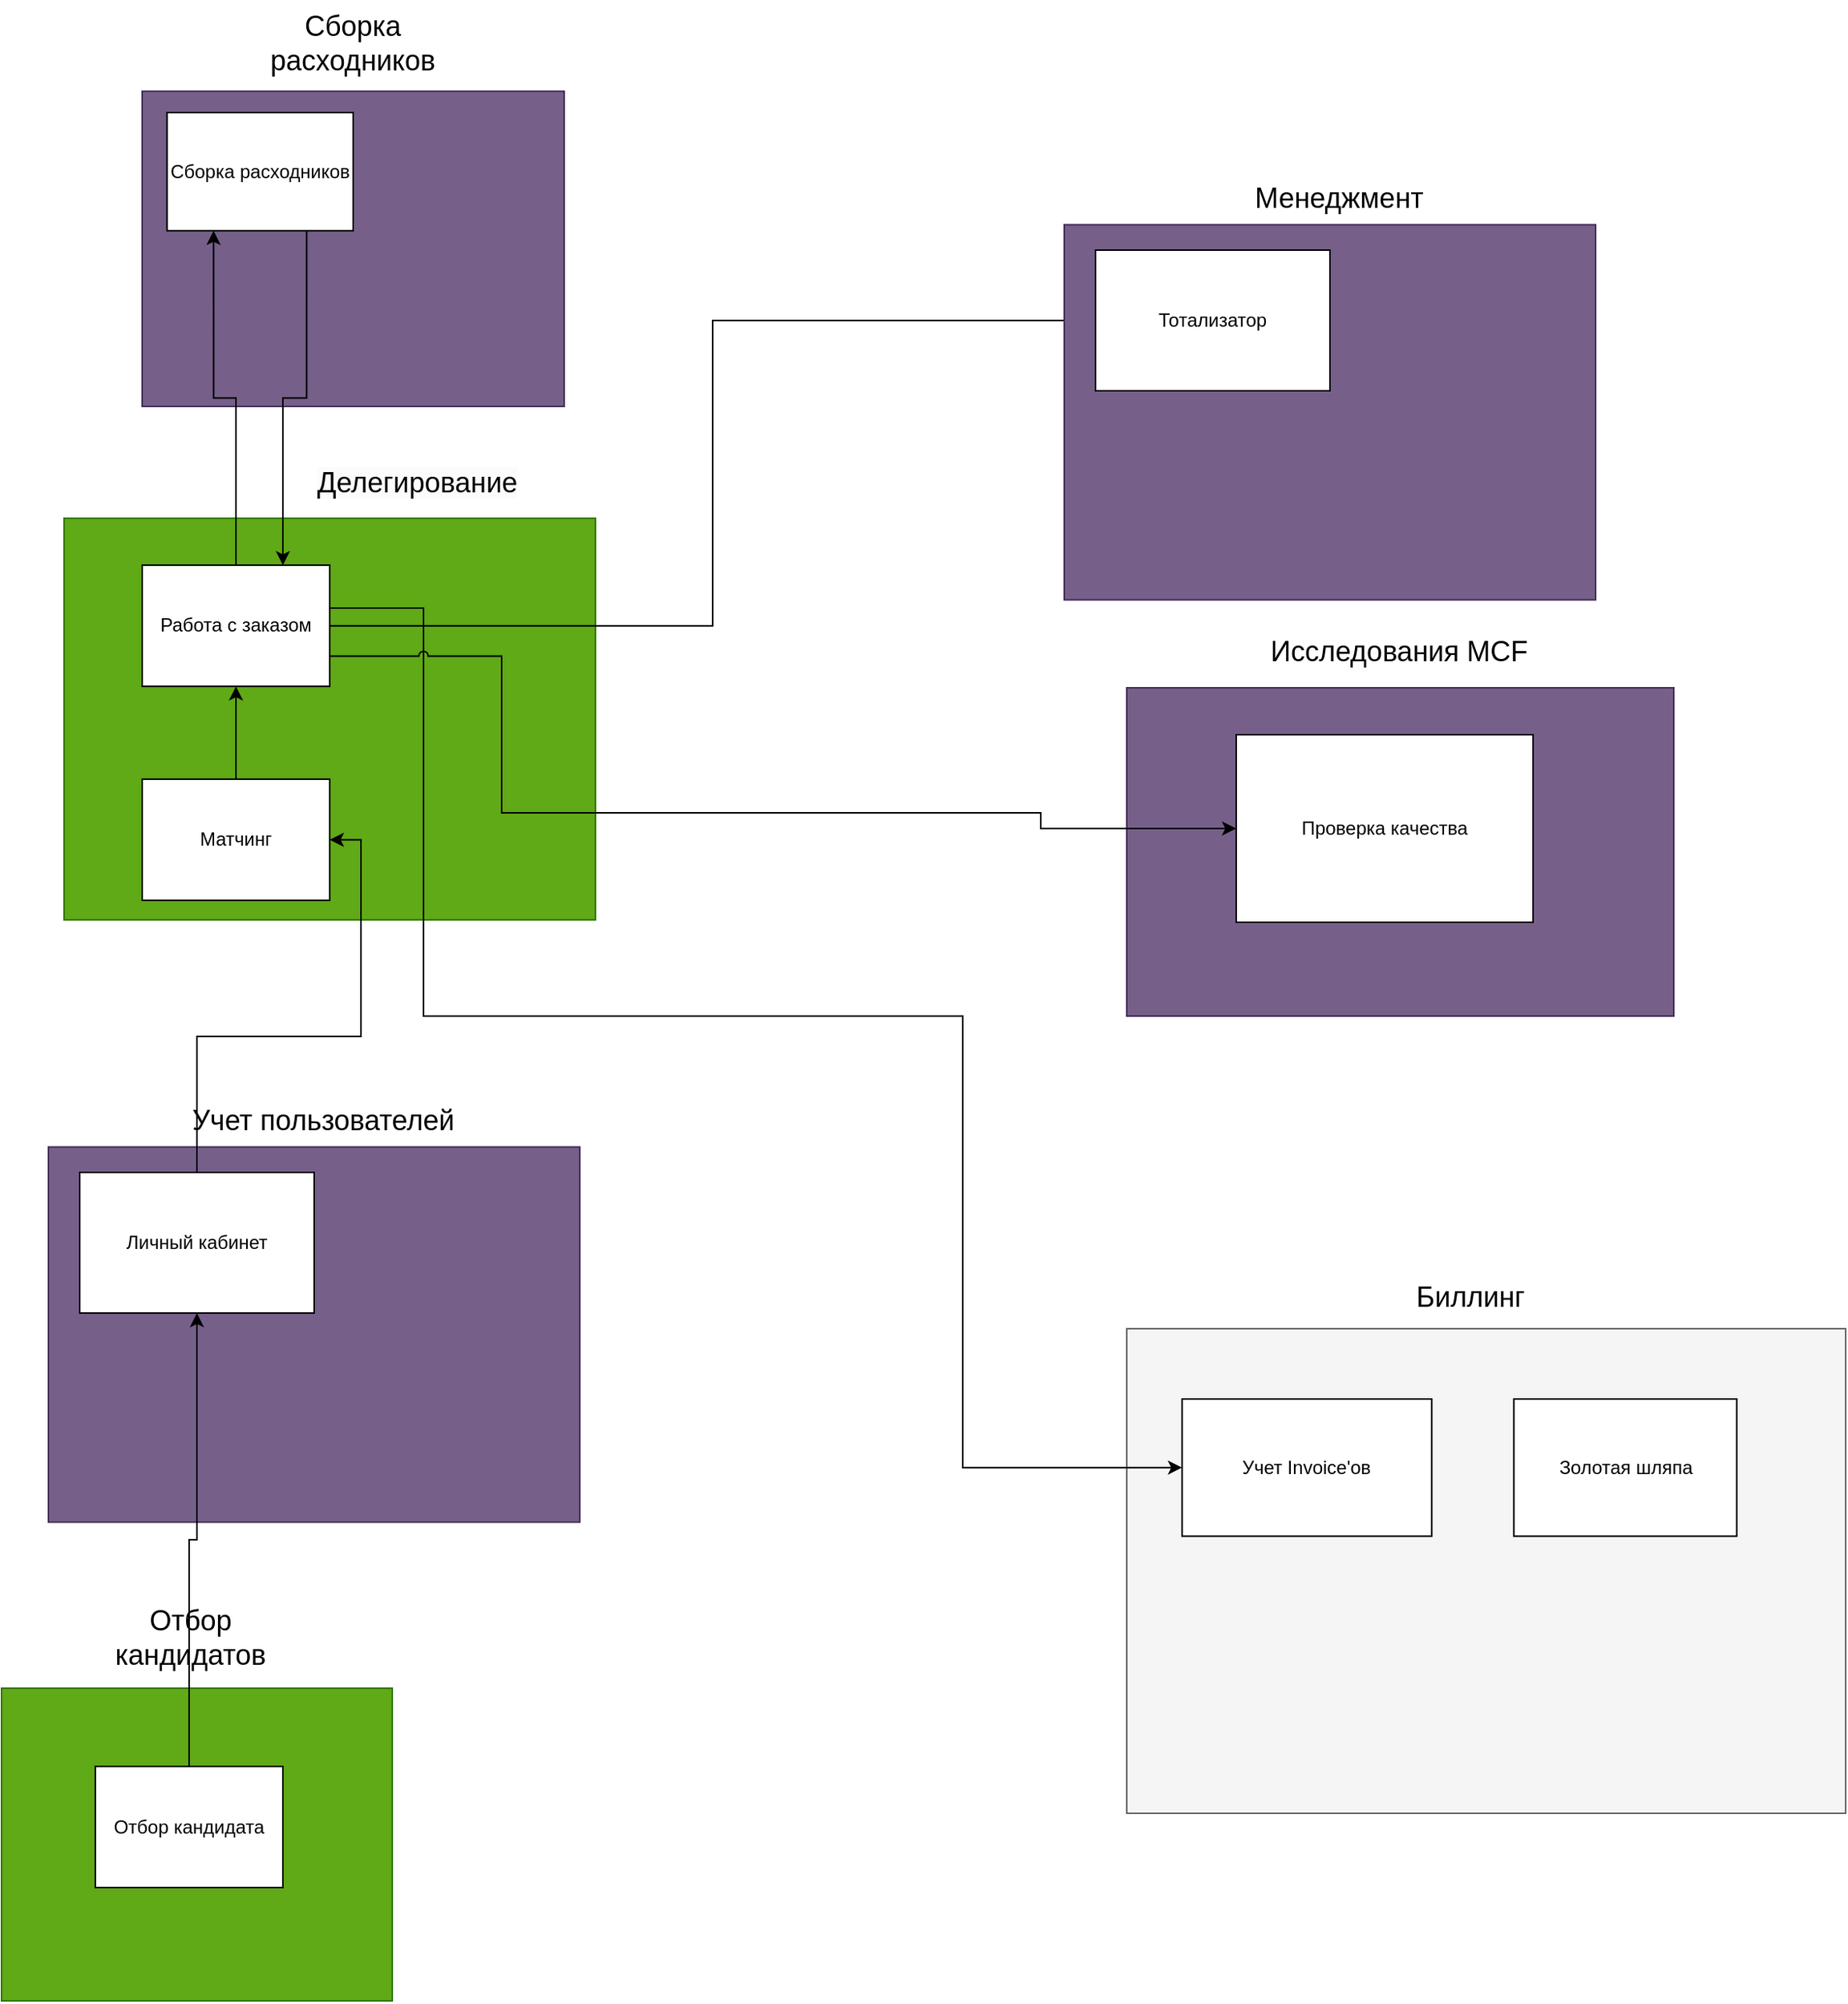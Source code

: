 <mxfile version="24.5.3" type="device">
  <diagram name="Страница — 1" id="Zc2yY11E-ccyxFnz9RTR">
    <mxGraphModel dx="1727" dy="2179" grid="1" gridSize="10" guides="1" tooltips="1" connect="1" arrows="1" fold="1" page="1" pageScale="1" pageWidth="827" pageHeight="1169" math="0" shadow="0">
      <root>
        <mxCell id="0" />
        <mxCell id="1" parent="0" />
        <mxCell id="8YZfJqF4j4Fao6fswQxL-2" value="" style="rounded=0;whiteSpace=wrap;html=1;fillColor=#60a917;strokeColor=#2D7600;fontColor=#ffffff;" vertex="1" parent="1">
          <mxGeometry x="100" y="-148.43" width="340" height="256.88" as="geometry" />
        </mxCell>
        <mxCell id="8YZfJqF4j4Fao6fswQxL-7" value="" style="group" vertex="1" connectable="0" parent="1">
          <mxGeometry x="770" y="300" width="460" height="390" as="geometry" />
        </mxCell>
        <mxCell id="8YZfJqF4j4Fao6fswQxL-4" value="" style="rounded=0;whiteSpace=wrap;html=1;fillColor=#f5f5f5;strokeColor=#666666;fontColor=#333333;" vertex="1" parent="8YZfJqF4j4Fao6fswQxL-7">
          <mxGeometry x="10" y="70" width="460" height="310" as="geometry" />
        </mxCell>
        <mxCell id="8YZfJqF4j4Fao6fswQxL-5" value="Учет Invoice&#39;ов" style="rounded=0;whiteSpace=wrap;html=1;" vertex="1" parent="8YZfJqF4j4Fao6fswQxL-7">
          <mxGeometry x="45.387" y="115.004" width="159.764" height="87.723" as="geometry" />
        </mxCell>
        <mxCell id="8YZfJqF4j4Fao6fswQxL-6" value="&lt;span style=&quot;font-size: 18px;&quot;&gt;Биллинг&lt;/span&gt;" style="text;html=1;align=center;verticalAlign=middle;whiteSpace=wrap;rounded=0;" vertex="1" parent="8YZfJqF4j4Fao6fswQxL-7">
          <mxGeometry x="118.108" width="223.784" height="100.0" as="geometry" />
        </mxCell>
        <mxCell id="8YZfJqF4j4Fao6fswQxL-39" value="Золотая шляпа" style="rounded=0;whiteSpace=wrap;html=1;" vertex="1" parent="8YZfJqF4j4Fao6fswQxL-7">
          <mxGeometry x="257.694" y="115.004" width="142.609" height="87.723" as="geometry" />
        </mxCell>
        <mxCell id="8YZfJqF4j4Fao6fswQxL-57" style="edgeStyle=orthogonalEdgeStyle;rounded=0;orthogonalLoop=1;jettySize=auto;html=1;exitX=1;exitY=0.5;exitDx=0;exitDy=0;entryX=0;entryY=0.5;entryDx=0;entryDy=0;" edge="1" parent="1" source="8YZfJqF4j4Fao6fswQxL-8" target="8YZfJqF4j4Fao6fswQxL-5">
          <mxGeometry relative="1" as="geometry">
            <Array as="points">
              <mxPoint x="270" y="-91" />
              <mxPoint x="330" y="-91" />
              <mxPoint x="330" y="170" />
              <mxPoint x="675" y="170" />
              <mxPoint x="675" y="459" />
            </Array>
          </mxGeometry>
        </mxCell>
        <mxCell id="8YZfJqF4j4Fao6fswQxL-60" style="edgeStyle=orthogonalEdgeStyle;rounded=0;orthogonalLoop=1;jettySize=auto;html=1;entryX=0;entryY=0.5;entryDx=0;entryDy=0;" edge="1" parent="1" source="8YZfJqF4j4Fao6fswQxL-8" target="8YZfJqF4j4Fao6fswQxL-26">
          <mxGeometry relative="1" as="geometry" />
        </mxCell>
        <mxCell id="8YZfJqF4j4Fao6fswQxL-8" value="Работа с заказом" style="rounded=0;whiteSpace=wrap;html=1;" vertex="1" parent="1">
          <mxGeometry x="150" y="-118.43" width="120" height="77.5" as="geometry" />
        </mxCell>
        <mxCell id="8YZfJqF4j4Fao6fswQxL-56" style="edgeStyle=orthogonalEdgeStyle;rounded=0;orthogonalLoop=1;jettySize=auto;html=1;exitX=0.5;exitY=0;exitDx=0;exitDy=0;entryX=0.5;entryY=1;entryDx=0;entryDy=0;" edge="1" parent="1" source="8YZfJqF4j4Fao6fswQxL-10" target="8YZfJqF4j4Fao6fswQxL-8">
          <mxGeometry relative="1" as="geometry" />
        </mxCell>
        <mxCell id="8YZfJqF4j4Fao6fswQxL-10" value="Матчинг" style="rounded=0;whiteSpace=wrap;html=1;" vertex="1" parent="1">
          <mxGeometry x="150" y="18.45" width="120" height="77.5" as="geometry" />
        </mxCell>
        <mxCell id="8YZfJqF4j4Fao6fswQxL-15" value="&lt;span style=&quot;color: rgb(0, 0, 0); font-family: Helvetica; font-size: 18px; font-style: normal; font-variant-ligatures: normal; font-variant-caps: normal; font-weight: 400; letter-spacing: normal; orphans: 2; text-align: center; text-indent: 0px; text-transform: none; widows: 2; word-spacing: 0px; -webkit-text-stroke-width: 0px; white-space: normal; background-color: rgb(251, 251, 251); text-decoration-thickness: initial; text-decoration-style: initial; text-decoration-color: initial; display: inline !important; float: none;&quot;&gt;Делегирование&lt;/span&gt;" style="text;whiteSpace=wrap;html=1;" vertex="1" parent="1">
          <mxGeometry x="260" y="-188.43" width="100" height="50" as="geometry" />
        </mxCell>
        <mxCell id="8YZfJqF4j4Fao6fswQxL-20" value="" style="group" vertex="1" connectable="0" parent="1">
          <mxGeometry x="60" y="540" width="250" height="260" as="geometry" />
        </mxCell>
        <mxCell id="8YZfJqF4j4Fao6fswQxL-18" value="" style="rounded=0;whiteSpace=wrap;html=1;fillColor=#60a917;strokeColor=#2D7600;fontColor=#ffffff;" vertex="1" parent="8YZfJqF4j4Fao6fswQxL-20">
          <mxGeometry y="60" width="250" height="200" as="geometry" />
        </mxCell>
        <mxCell id="8YZfJqF4j4Fao6fswQxL-9" value="Отбор кандидата" style="rounded=0;whiteSpace=wrap;html=1;" vertex="1" parent="8YZfJqF4j4Fao6fswQxL-20">
          <mxGeometry x="60" y="110" width="120" height="77.5" as="geometry" />
        </mxCell>
        <mxCell id="8YZfJqF4j4Fao6fswQxL-19" value="&lt;div style=&quot;text-align: center;&quot;&gt;&lt;span style=&quot;background-color: initial; font-size: 18px;&quot;&gt;Отбор кандидатов&lt;/span&gt;&lt;/div&gt;" style="text;whiteSpace=wrap;html=1;" vertex="1" parent="8YZfJqF4j4Fao6fswQxL-20">
          <mxGeometry x="70" width="100" height="50" as="geometry" />
        </mxCell>
        <mxCell id="8YZfJqF4j4Fao6fswQxL-27" value="" style="group" vertex="1" connectable="0" parent="1">
          <mxGeometry x="780" y="-80" width="350" height="250" as="geometry" />
        </mxCell>
        <mxCell id="8YZfJqF4j4Fao6fswQxL-22" value="" style="rounded=0;whiteSpace=wrap;html=1;fillColor=#76608a;strokeColor=#432D57;fontColor=#ffffff;" vertex="1" parent="8YZfJqF4j4Fao6fswQxL-27">
          <mxGeometry y="40" width="350" height="210" as="geometry" />
        </mxCell>
        <mxCell id="8YZfJqF4j4Fao6fswQxL-23" value="Проверка качества" style="rounded=0;whiteSpace=wrap;html=1;" vertex="1" parent="8YZfJqF4j4Fao6fswQxL-27">
          <mxGeometry x="70" y="70" width="190" height="120" as="geometry" />
        </mxCell>
        <mxCell id="8YZfJqF4j4Fao6fswQxL-24" value="&lt;div style=&quot;text-align: center;&quot;&gt;&lt;span style=&quot;background-color: initial; font-size: 18px;&quot;&gt;Исследования MCF&lt;/span&gt;&lt;/div&gt;" style="text;whiteSpace=wrap;html=1;" vertex="1" parent="8YZfJqF4j4Fao6fswQxL-27">
          <mxGeometry x="90" width="180" height="50" as="geometry" />
        </mxCell>
        <mxCell id="8YZfJqF4j4Fao6fswQxL-28" value="" style="group" vertex="1" connectable="0" parent="1">
          <mxGeometry x="740" y="-370" width="340" height="273.75" as="geometry" />
        </mxCell>
        <mxCell id="8YZfJqF4j4Fao6fswQxL-3" value="" style="rounded=0;whiteSpace=wrap;html=1;fillColor=#76608a;strokeColor=#432D57;fontColor=#ffffff;" vertex="1" parent="8YZfJqF4j4Fao6fswQxL-28">
          <mxGeometry y="33.75" width="340" height="240" as="geometry" />
        </mxCell>
        <mxCell id="8YZfJqF4j4Fao6fswQxL-16" value="&lt;div style=&quot;text-align: center;&quot;&gt;&lt;span style=&quot;font-size: 18px;&quot;&gt;Менеджмент&lt;/span&gt;&lt;/div&gt;" style="text;whiteSpace=wrap;html=1;" vertex="1" parent="8YZfJqF4j4Fao6fswQxL-28">
          <mxGeometry x="120" width="100" height="50" as="geometry" />
        </mxCell>
        <mxCell id="8YZfJqF4j4Fao6fswQxL-26" value="Тотализатор" style="rounded=0;whiteSpace=wrap;html=1;" vertex="1" parent="8YZfJqF4j4Fao6fswQxL-28">
          <mxGeometry x="20" y="50" width="150" height="90" as="geometry" />
        </mxCell>
        <mxCell id="8YZfJqF4j4Fao6fswQxL-29" value="" style="group" vertex="1" connectable="0" parent="1">
          <mxGeometry x="90" y="220" width="340" height="273.75" as="geometry" />
        </mxCell>
        <mxCell id="8YZfJqF4j4Fao6fswQxL-30" value="" style="rounded=0;whiteSpace=wrap;html=1;fillColor=#76608a;strokeColor=#432D57;fontColor=#ffffff;" vertex="1" parent="8YZfJqF4j4Fao6fswQxL-29">
          <mxGeometry y="33.75" width="340" height="240" as="geometry" />
        </mxCell>
        <mxCell id="8YZfJqF4j4Fao6fswQxL-31" value="&lt;div style=&quot;text-align: center;&quot;&gt;&lt;span style=&quot;font-size: 18px;&quot;&gt;Учет пользователей&lt;/span&gt;&lt;/div&gt;" style="text;whiteSpace=wrap;html=1;" vertex="1" parent="8YZfJqF4j4Fao6fswQxL-29">
          <mxGeometry x="90" width="180" height="50" as="geometry" />
        </mxCell>
        <mxCell id="8YZfJqF4j4Fao6fswQxL-32" value="Личный кабинет" style="rounded=0;whiteSpace=wrap;html=1;" vertex="1" parent="8YZfJqF4j4Fao6fswQxL-29">
          <mxGeometry x="20" y="50" width="150" height="90" as="geometry" />
        </mxCell>
        <mxCell id="8YZfJqF4j4Fao6fswQxL-53" style="edgeStyle=orthogonalEdgeStyle;rounded=0;orthogonalLoop=1;jettySize=auto;html=1;exitX=0.5;exitY=0;exitDx=0;exitDy=0;entryX=0.5;entryY=1;entryDx=0;entryDy=0;jumpStyle=arc;" edge="1" parent="1" source="8YZfJqF4j4Fao6fswQxL-9" target="8YZfJqF4j4Fao6fswQxL-32">
          <mxGeometry relative="1" as="geometry" />
        </mxCell>
        <mxCell id="8YZfJqF4j4Fao6fswQxL-55" style="edgeStyle=orthogonalEdgeStyle;rounded=0;orthogonalLoop=1;jettySize=auto;html=1;exitX=1;exitY=0.75;exitDx=0;exitDy=0;entryX=0;entryY=0.5;entryDx=0;entryDy=0;jumpStyle=arc;" edge="1" parent="1" source="8YZfJqF4j4Fao6fswQxL-8" target="8YZfJqF4j4Fao6fswQxL-23">
          <mxGeometry relative="1" as="geometry">
            <Array as="points">
              <mxPoint x="380" y="-60" />
              <mxPoint x="380" y="40" />
              <mxPoint x="725" y="40" />
              <mxPoint x="725" y="50" />
            </Array>
          </mxGeometry>
        </mxCell>
        <mxCell id="8YZfJqF4j4Fao6fswQxL-59" style="edgeStyle=orthogonalEdgeStyle;rounded=0;orthogonalLoop=1;jettySize=auto;html=1;entryX=1;entryY=0.5;entryDx=0;entryDy=0;" edge="1" parent="1" source="8YZfJqF4j4Fao6fswQxL-32" target="8YZfJqF4j4Fao6fswQxL-10">
          <mxGeometry relative="1" as="geometry" />
        </mxCell>
        <mxCell id="8YZfJqF4j4Fao6fswQxL-61" value="" style="group" vertex="1" connectable="0" parent="1">
          <mxGeometry x="150" y="-450" width="270" height="230" as="geometry" />
        </mxCell>
        <mxCell id="8YZfJqF4j4Fao6fswQxL-62" value="" style="rounded=0;whiteSpace=wrap;html=1;fillColor=#76608a;strokeColor=#432D57;fontColor=#ffffff;" vertex="1" parent="8YZfJqF4j4Fao6fswQxL-61">
          <mxGeometry y="28.356" width="270" height="201.644" as="geometry" />
        </mxCell>
        <mxCell id="8YZfJqF4j4Fao6fswQxL-64" value="Сборка расходников" style="rounded=0;whiteSpace=wrap;html=1;" vertex="1" parent="8YZfJqF4j4Fao6fswQxL-61">
          <mxGeometry x="15.882" y="42.009" width="119.118" height="75.616" as="geometry" />
        </mxCell>
        <mxCell id="8YZfJqF4j4Fao6fswQxL-63" value="&lt;div style=&quot;text-align: center;&quot;&gt;&lt;span style=&quot;font-size: 18px;&quot;&gt;Сборка расходников&lt;/span&gt;&lt;/div&gt;" style="text;whiteSpace=wrap;html=1;" vertex="1" parent="1">
          <mxGeometry x="229.996" y="-479.999" width="67.647" height="34.703" as="geometry" />
        </mxCell>
        <mxCell id="8YZfJqF4j4Fao6fswQxL-65" style="edgeStyle=orthogonalEdgeStyle;rounded=0;orthogonalLoop=1;jettySize=auto;html=1;exitX=0.5;exitY=0;exitDx=0;exitDy=0;entryX=0.25;entryY=1;entryDx=0;entryDy=0;" edge="1" parent="1" source="8YZfJqF4j4Fao6fswQxL-8" target="8YZfJqF4j4Fao6fswQxL-64">
          <mxGeometry relative="1" as="geometry" />
        </mxCell>
        <mxCell id="8YZfJqF4j4Fao6fswQxL-66" style="edgeStyle=orthogonalEdgeStyle;rounded=0;orthogonalLoop=1;jettySize=auto;html=1;exitX=0.75;exitY=1;exitDx=0;exitDy=0;entryX=0.75;entryY=0;entryDx=0;entryDy=0;" edge="1" parent="1" source="8YZfJqF4j4Fao6fswQxL-64" target="8YZfJqF4j4Fao6fswQxL-8">
          <mxGeometry relative="1" as="geometry" />
        </mxCell>
      </root>
    </mxGraphModel>
  </diagram>
</mxfile>
